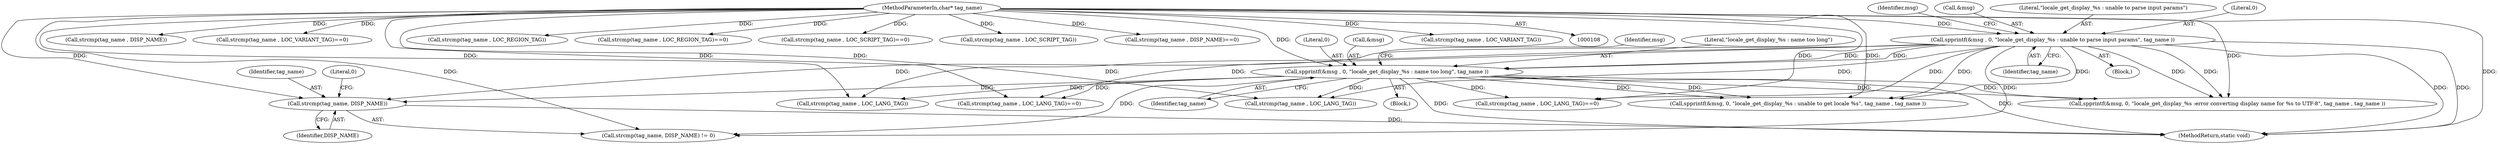 digraph "0_php-src_97eff7eb57fc2320c267a949cffd622c38712484?w=1_21@API" {
"1000203" [label="(Call,strcmp(tag_name, DISP_NAME))"];
"1000183" [label="(Call,spprintf(&msg , 0, \"locale_get_display_%s : name too long\", tag_name ))"];
"1000169" [label="(Call,spprintf(&msg , 0, \"locale_get_display_%s : unable to parse input params\", tag_name ))"];
"1000109" [label="(MethodParameterIn,char* tag_name)"];
"1000205" [label="(Identifier,DISP_NAME)"];
"1000168" [label="(Block,)"];
"1000268" [label="(Call,strcmp(tag_name , LOC_LANG_TAG))"];
"1000220" [label="(Call,strcmp(tag_name , LOC_LANG_TAG))"];
"1000336" [label="(Call,strcmp(tag_name , DISP_NAME))"];
"1000190" [label="(Identifier,msg)"];
"1000440" [label="(MethodReturn,static void)"];
"1000182" [label="(Block,)"];
"1000176" [label="(Identifier,msg)"];
"1000318" [label="(Call,strcmp(tag_name , LOC_VARIANT_TAG)==0)"];
"1000109" [label="(MethodParameterIn,char* tag_name)"];
"1000203" [label="(Call,strcmp(tag_name, DISP_NAME))"];
"1000426" [label="(Call,spprintf(&msg, 0, \"locale_get_display_%s :error converting display name for %s to UTF-8\", tag_name , tag_name ))"];
"1000169" [label="(Call,spprintf(&msg , 0, \"locale_get_display_%s : unable to parse input params\", tag_name ))"];
"1000302" [label="(Call,strcmp(tag_name , LOC_REGION_TAG))"];
"1000301" [label="(Call,strcmp(tag_name , LOC_REGION_TAG)==0)"];
"1000174" [label="(Identifier,tag_name)"];
"1000170" [label="(Call,&msg)"];
"1000206" [label="(Literal,0)"];
"1000202" [label="(Call,strcmp(tag_name, DISP_NAME) != 0)"];
"1000187" [label="(Literal,\"locale_get_display_%s : name too long\")"];
"1000284" [label="(Call,strcmp(tag_name , LOC_SCRIPT_TAG)==0)"];
"1000219" [label="(Call,strcmp(tag_name , LOC_LANG_TAG)==0)"];
"1000267" [label="(Call,strcmp(tag_name , LOC_LANG_TAG)==0)"];
"1000186" [label="(Literal,0)"];
"1000285" [label="(Call,strcmp(tag_name , LOC_SCRIPT_TAG))"];
"1000204" [label="(Identifier,tag_name)"];
"1000335" [label="(Call,strcmp(tag_name , DISP_NAME)==0)"];
"1000363" [label="(Call,spprintf(&msg, 0, \"locale_get_display_%s : unable to get locale %s\", tag_name , tag_name ))"];
"1000173" [label="(Literal,\"locale_get_display_%s : unable to parse input params\")"];
"1000319" [label="(Call,strcmp(tag_name , LOC_VARIANT_TAG))"];
"1000184" [label="(Call,&msg)"];
"1000183" [label="(Call,spprintf(&msg , 0, \"locale_get_display_%s : name too long\", tag_name ))"];
"1000188" [label="(Identifier,tag_name)"];
"1000172" [label="(Literal,0)"];
"1000203" -> "1000202"  [label="AST: "];
"1000203" -> "1000205"  [label="CFG: "];
"1000204" -> "1000203"  [label="AST: "];
"1000205" -> "1000203"  [label="AST: "];
"1000206" -> "1000203"  [label="CFG: "];
"1000203" -> "1000440"  [label="DDG: "];
"1000183" -> "1000203"  [label="DDG: "];
"1000169" -> "1000203"  [label="DDG: "];
"1000109" -> "1000203"  [label="DDG: "];
"1000183" -> "1000182"  [label="AST: "];
"1000183" -> "1000188"  [label="CFG: "];
"1000184" -> "1000183"  [label="AST: "];
"1000186" -> "1000183"  [label="AST: "];
"1000187" -> "1000183"  [label="AST: "];
"1000188" -> "1000183"  [label="AST: "];
"1000190" -> "1000183"  [label="CFG: "];
"1000183" -> "1000440"  [label="DDG: "];
"1000183" -> "1000440"  [label="DDG: "];
"1000169" -> "1000183"  [label="DDG: "];
"1000169" -> "1000183"  [label="DDG: "];
"1000109" -> "1000183"  [label="DDG: "];
"1000183" -> "1000202"  [label="DDG: "];
"1000183" -> "1000219"  [label="DDG: "];
"1000183" -> "1000220"  [label="DDG: "];
"1000183" -> "1000267"  [label="DDG: "];
"1000183" -> "1000268"  [label="DDG: "];
"1000183" -> "1000363"  [label="DDG: "];
"1000183" -> "1000363"  [label="DDG: "];
"1000183" -> "1000426"  [label="DDG: "];
"1000183" -> "1000426"  [label="DDG: "];
"1000169" -> "1000168"  [label="AST: "];
"1000169" -> "1000174"  [label="CFG: "];
"1000170" -> "1000169"  [label="AST: "];
"1000172" -> "1000169"  [label="AST: "];
"1000173" -> "1000169"  [label="AST: "];
"1000174" -> "1000169"  [label="AST: "];
"1000176" -> "1000169"  [label="CFG: "];
"1000169" -> "1000440"  [label="DDG: "];
"1000169" -> "1000440"  [label="DDG: "];
"1000109" -> "1000169"  [label="DDG: "];
"1000169" -> "1000202"  [label="DDG: "];
"1000169" -> "1000219"  [label="DDG: "];
"1000169" -> "1000220"  [label="DDG: "];
"1000169" -> "1000267"  [label="DDG: "];
"1000169" -> "1000268"  [label="DDG: "];
"1000169" -> "1000363"  [label="DDG: "];
"1000169" -> "1000363"  [label="DDG: "];
"1000169" -> "1000426"  [label="DDG: "];
"1000169" -> "1000426"  [label="DDG: "];
"1000109" -> "1000108"  [label="AST: "];
"1000109" -> "1000440"  [label="DDG: "];
"1000109" -> "1000202"  [label="DDG: "];
"1000109" -> "1000219"  [label="DDG: "];
"1000109" -> "1000220"  [label="DDG: "];
"1000109" -> "1000267"  [label="DDG: "];
"1000109" -> "1000268"  [label="DDG: "];
"1000109" -> "1000284"  [label="DDG: "];
"1000109" -> "1000285"  [label="DDG: "];
"1000109" -> "1000301"  [label="DDG: "];
"1000109" -> "1000302"  [label="DDG: "];
"1000109" -> "1000318"  [label="DDG: "];
"1000109" -> "1000319"  [label="DDG: "];
"1000109" -> "1000335"  [label="DDG: "];
"1000109" -> "1000336"  [label="DDG: "];
"1000109" -> "1000363"  [label="DDG: "];
"1000109" -> "1000426"  [label="DDG: "];
}
